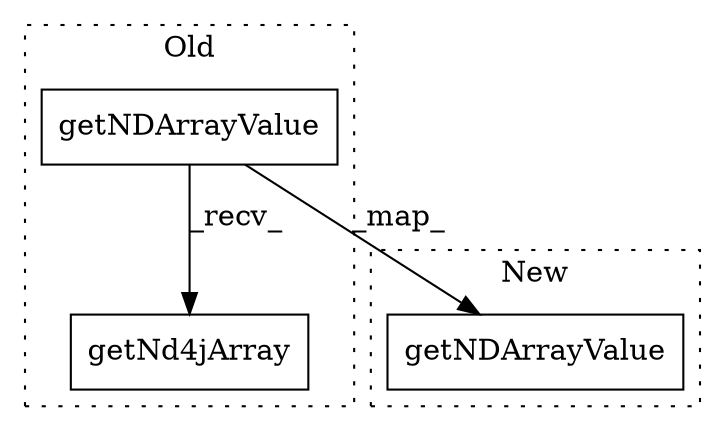 digraph G {
subgraph cluster0 {
1 [label="getNDArrayValue" a="32" s="6485,6504" l="16,1" shape="box"];
3 [label="getNd4jArray" a="32" s="6506" l="14" shape="box"];
label = "Old";
style="dotted";
}
subgraph cluster1 {
2 [label="getNDArrayValue" a="32" s="6479,6498" l="16,1" shape="box"];
label = "New";
style="dotted";
}
1 -> 3 [label="_recv_"];
1 -> 2 [label="_map_"];
}